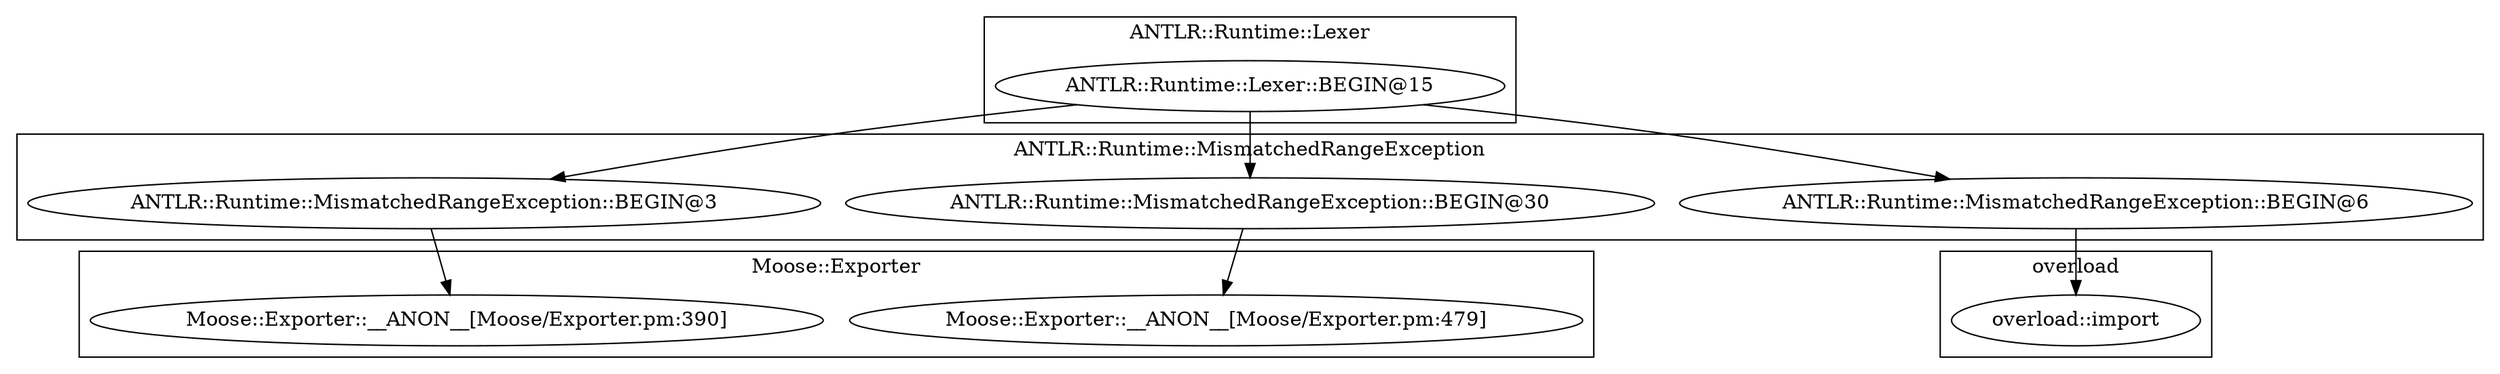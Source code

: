digraph {
graph [overlap=false]
subgraph cluster_Moose_Exporter {
	label="Moose::Exporter";
	"Moose::Exporter::__ANON__[Moose/Exporter.pm:479]";
	"Moose::Exporter::__ANON__[Moose/Exporter.pm:390]";
}
subgraph cluster_ANTLR_Runtime_Lexer {
	label="ANTLR::Runtime::Lexer";
	"ANTLR::Runtime::Lexer::BEGIN@15";
}
subgraph cluster_overload {
	label="overload";
	"overload::import";
}
subgraph cluster_ANTLR_Runtime_MismatchedRangeException {
	label="ANTLR::Runtime::MismatchedRangeException";
	"ANTLR::Runtime::MismatchedRangeException::BEGIN@30";
	"ANTLR::Runtime::MismatchedRangeException::BEGIN@6";
	"ANTLR::Runtime::MismatchedRangeException::BEGIN@3";
}
"ANTLR::Runtime::MismatchedRangeException::BEGIN@30" -> "Moose::Exporter::__ANON__[Moose/Exporter.pm:479]";
"ANTLR::Runtime::Lexer::BEGIN@15" -> "ANTLR::Runtime::MismatchedRangeException::BEGIN@3";
"ANTLR::Runtime::Lexer::BEGIN@15" -> "ANTLR::Runtime::MismatchedRangeException::BEGIN@30";
"ANTLR::Runtime::MismatchedRangeException::BEGIN@6" -> "overload::import";
"ANTLR::Runtime::MismatchedRangeException::BEGIN@3" -> "Moose::Exporter::__ANON__[Moose/Exporter.pm:390]";
"ANTLR::Runtime::Lexer::BEGIN@15" -> "ANTLR::Runtime::MismatchedRangeException::BEGIN@6";
}
